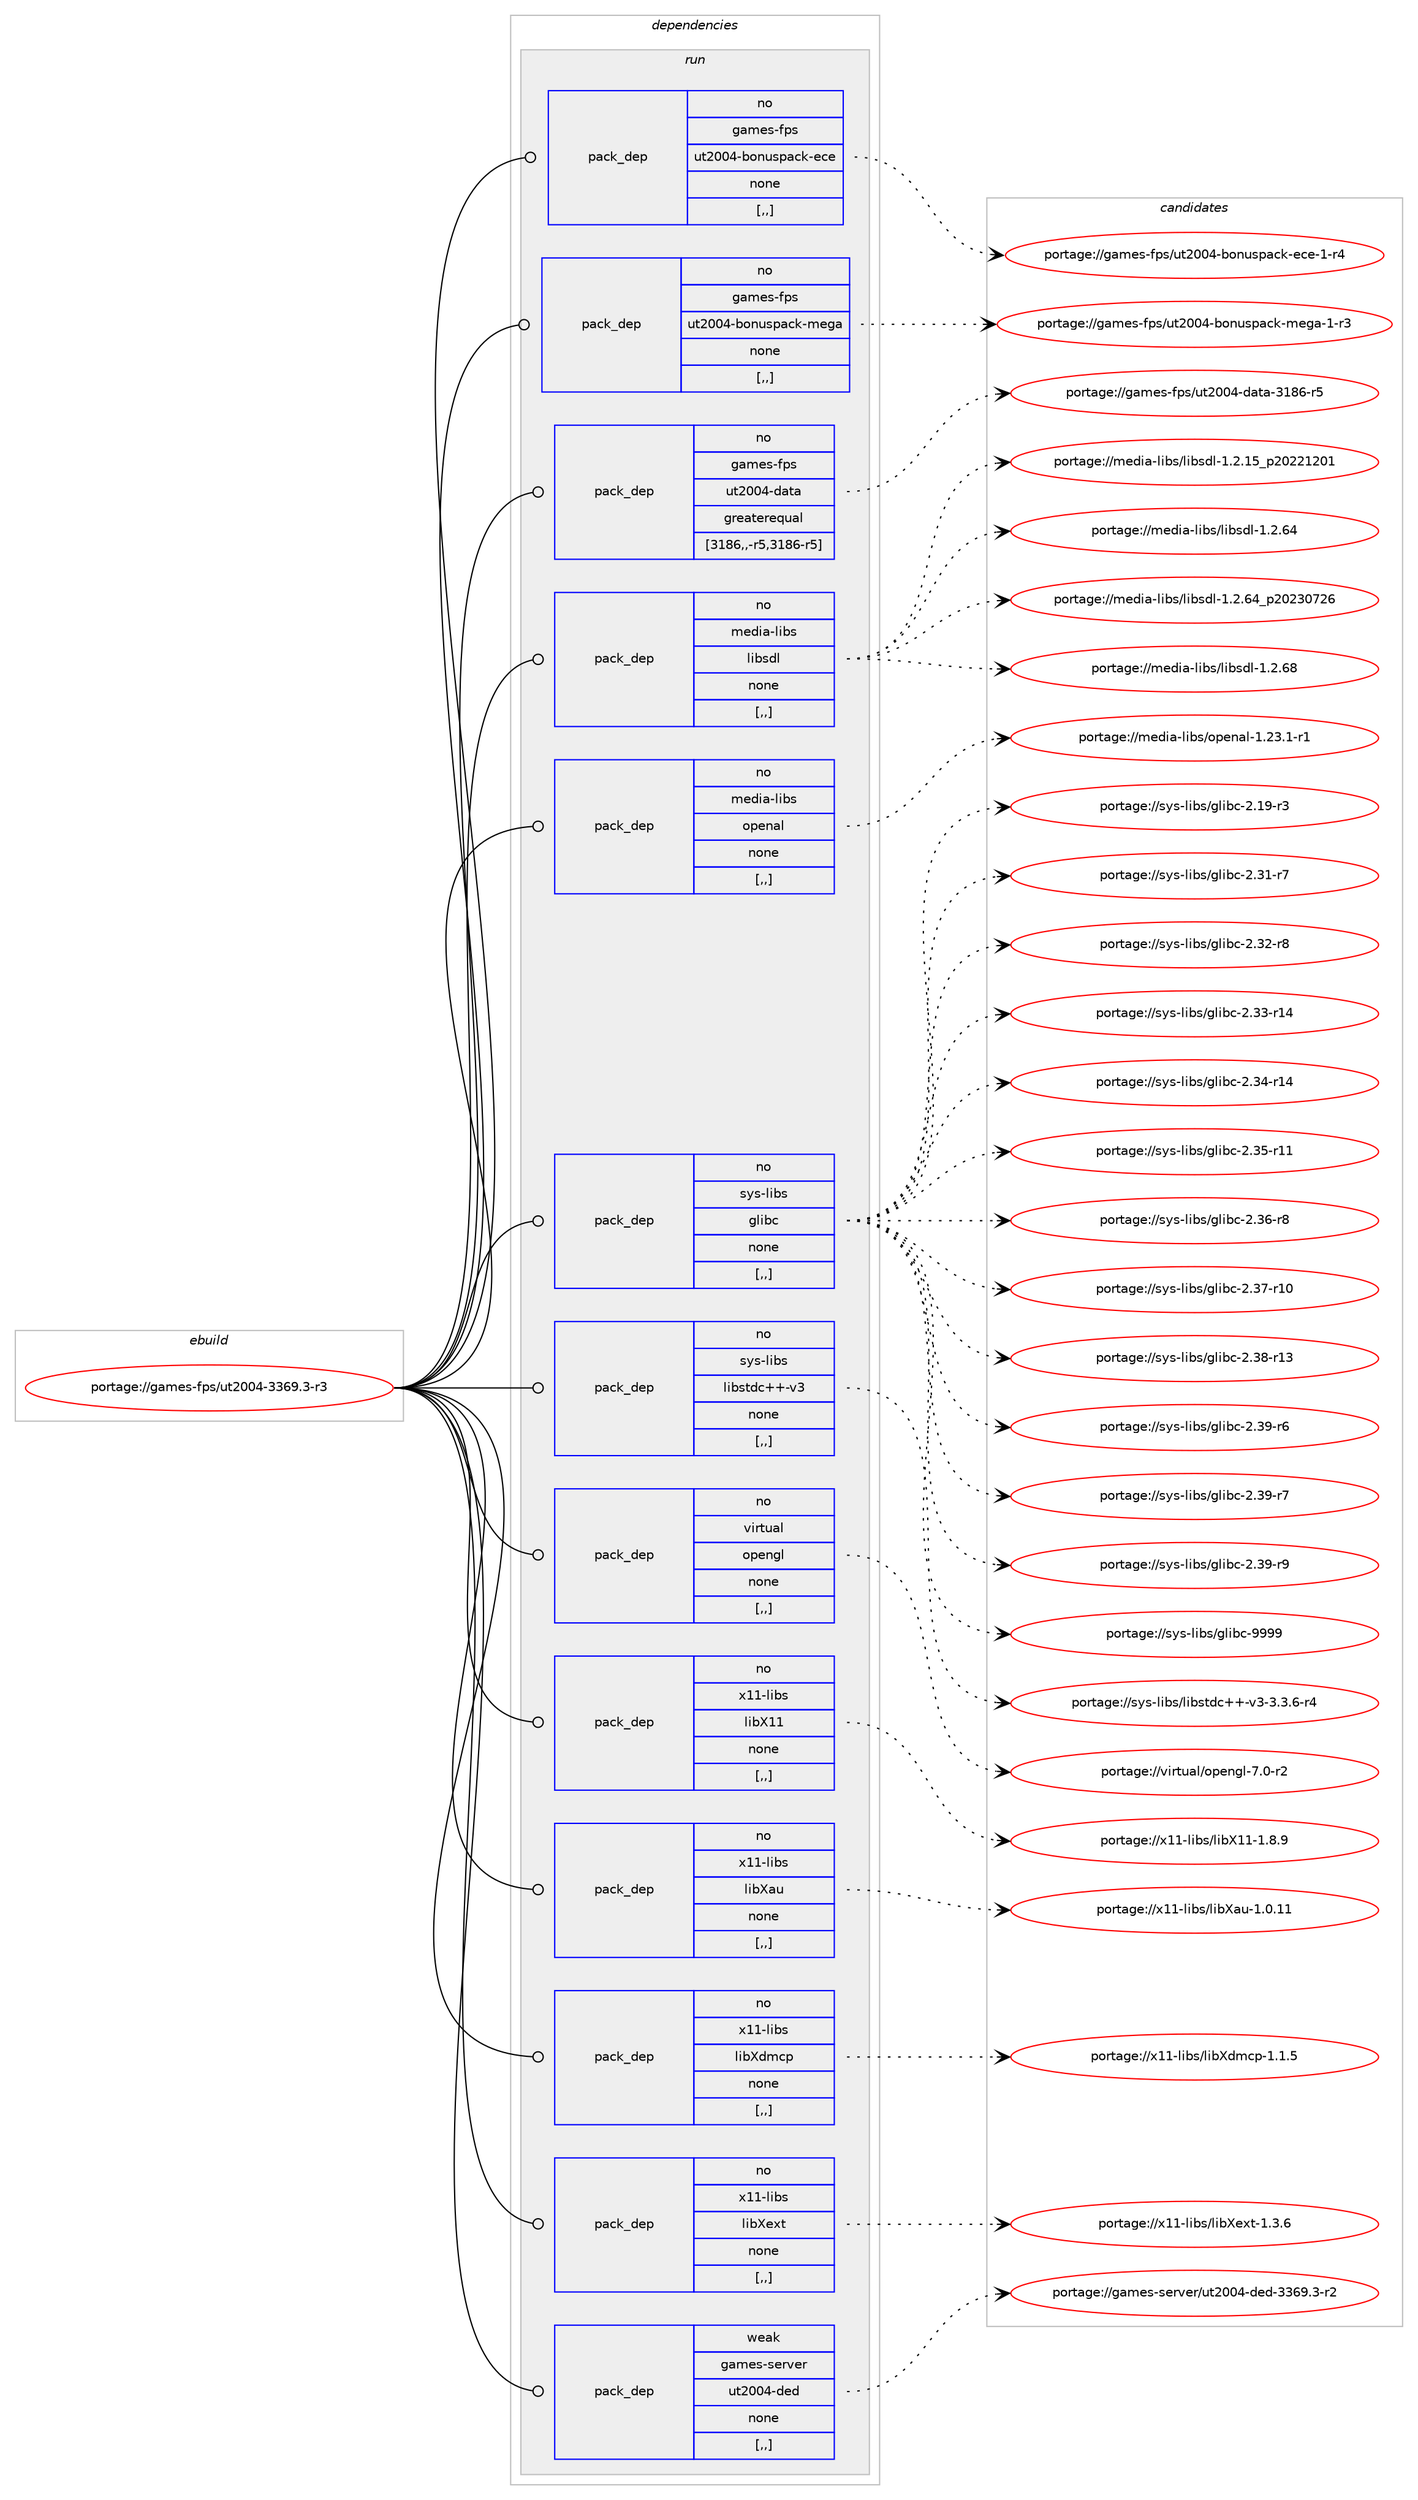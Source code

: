 digraph prolog {

# *************
# Graph options
# *************

newrank=true;
concentrate=true;
compound=true;
graph [rankdir=LR,fontname=Helvetica,fontsize=10,ranksep=1.5];#, ranksep=2.5, nodesep=0.2];
edge  [arrowhead=vee];
node  [fontname=Helvetica,fontsize=10];

# **********
# The ebuild
# **********

subgraph cluster_leftcol {
color=gray;
rank=same;
label=<<i>ebuild</i>>;
id [label="portage://games-fps/ut2004-3369.3-r3", color=red, width=4, href="../games-fps/ut2004-3369.3-r3.svg"];
}

# ****************
# The dependencies
# ****************

subgraph cluster_midcol {
color=gray;
label=<<i>dependencies</i>>;
subgraph cluster_compile {
fillcolor="#eeeeee";
style=filled;
label=<<i>compile</i>>;
}
subgraph cluster_compileandrun {
fillcolor="#eeeeee";
style=filled;
label=<<i>compile and run</i>>;
}
subgraph cluster_run {
fillcolor="#eeeeee";
style=filled;
label=<<i>run</i>>;
subgraph pack161676 {
dependency225803 [label=<<TABLE BORDER="0" CELLBORDER="1" CELLSPACING="0" CELLPADDING="4" WIDTH="220"><TR><TD ROWSPAN="6" CELLPADDING="30">pack_dep</TD></TR><TR><TD WIDTH="110">no</TD></TR><TR><TD>games-fps</TD></TR><TR><TD>ut2004-bonuspack-ece</TD></TR><TR><TD>none</TD></TR><TR><TD>[,,]</TD></TR></TABLE>>, shape=none, color=blue];
}
id:e -> dependency225803:w [weight=20,style="solid",arrowhead="odot"];
subgraph pack161677 {
dependency225804 [label=<<TABLE BORDER="0" CELLBORDER="1" CELLSPACING="0" CELLPADDING="4" WIDTH="220"><TR><TD ROWSPAN="6" CELLPADDING="30">pack_dep</TD></TR><TR><TD WIDTH="110">no</TD></TR><TR><TD>games-fps</TD></TR><TR><TD>ut2004-bonuspack-mega</TD></TR><TR><TD>none</TD></TR><TR><TD>[,,]</TD></TR></TABLE>>, shape=none, color=blue];
}
id:e -> dependency225804:w [weight=20,style="solid",arrowhead="odot"];
subgraph pack161678 {
dependency225805 [label=<<TABLE BORDER="0" CELLBORDER="1" CELLSPACING="0" CELLPADDING="4" WIDTH="220"><TR><TD ROWSPAN="6" CELLPADDING="30">pack_dep</TD></TR><TR><TD WIDTH="110">no</TD></TR><TR><TD>games-fps</TD></TR><TR><TD>ut2004-data</TD></TR><TR><TD>greaterequal</TD></TR><TR><TD>[3186,,-r5,3186-r5]</TD></TR></TABLE>>, shape=none, color=blue];
}
id:e -> dependency225805:w [weight=20,style="solid",arrowhead="odot"];
subgraph pack161679 {
dependency225806 [label=<<TABLE BORDER="0" CELLBORDER="1" CELLSPACING="0" CELLPADDING="4" WIDTH="220"><TR><TD ROWSPAN="6" CELLPADDING="30">pack_dep</TD></TR><TR><TD WIDTH="110">no</TD></TR><TR><TD>media-libs</TD></TR><TR><TD>libsdl</TD></TR><TR><TD>none</TD></TR><TR><TD>[,,]</TD></TR></TABLE>>, shape=none, color=blue];
}
id:e -> dependency225806:w [weight=20,style="solid",arrowhead="odot"];
subgraph pack161680 {
dependency225807 [label=<<TABLE BORDER="0" CELLBORDER="1" CELLSPACING="0" CELLPADDING="4" WIDTH="220"><TR><TD ROWSPAN="6" CELLPADDING="30">pack_dep</TD></TR><TR><TD WIDTH="110">no</TD></TR><TR><TD>media-libs</TD></TR><TR><TD>openal</TD></TR><TR><TD>none</TD></TR><TR><TD>[,,]</TD></TR></TABLE>>, shape=none, color=blue];
}
id:e -> dependency225807:w [weight=20,style="solid",arrowhead="odot"];
subgraph pack161681 {
dependency225808 [label=<<TABLE BORDER="0" CELLBORDER="1" CELLSPACING="0" CELLPADDING="4" WIDTH="220"><TR><TD ROWSPAN="6" CELLPADDING="30">pack_dep</TD></TR><TR><TD WIDTH="110">no</TD></TR><TR><TD>sys-libs</TD></TR><TR><TD>glibc</TD></TR><TR><TD>none</TD></TR><TR><TD>[,,]</TD></TR></TABLE>>, shape=none, color=blue];
}
id:e -> dependency225808:w [weight=20,style="solid",arrowhead="odot"];
subgraph pack161682 {
dependency225809 [label=<<TABLE BORDER="0" CELLBORDER="1" CELLSPACING="0" CELLPADDING="4" WIDTH="220"><TR><TD ROWSPAN="6" CELLPADDING="30">pack_dep</TD></TR><TR><TD WIDTH="110">no</TD></TR><TR><TD>sys-libs</TD></TR><TR><TD>libstdc++-v3</TD></TR><TR><TD>none</TD></TR><TR><TD>[,,]</TD></TR></TABLE>>, shape=none, color=blue];
}
id:e -> dependency225809:w [weight=20,style="solid",arrowhead="odot"];
subgraph pack161683 {
dependency225810 [label=<<TABLE BORDER="0" CELLBORDER="1" CELLSPACING="0" CELLPADDING="4" WIDTH="220"><TR><TD ROWSPAN="6" CELLPADDING="30">pack_dep</TD></TR><TR><TD WIDTH="110">no</TD></TR><TR><TD>virtual</TD></TR><TR><TD>opengl</TD></TR><TR><TD>none</TD></TR><TR><TD>[,,]</TD></TR></TABLE>>, shape=none, color=blue];
}
id:e -> dependency225810:w [weight=20,style="solid",arrowhead="odot"];
subgraph pack161684 {
dependency225811 [label=<<TABLE BORDER="0" CELLBORDER="1" CELLSPACING="0" CELLPADDING="4" WIDTH="220"><TR><TD ROWSPAN="6" CELLPADDING="30">pack_dep</TD></TR><TR><TD WIDTH="110">no</TD></TR><TR><TD>x11-libs</TD></TR><TR><TD>libX11</TD></TR><TR><TD>none</TD></TR><TR><TD>[,,]</TD></TR></TABLE>>, shape=none, color=blue];
}
id:e -> dependency225811:w [weight=20,style="solid",arrowhead="odot"];
subgraph pack161685 {
dependency225812 [label=<<TABLE BORDER="0" CELLBORDER="1" CELLSPACING="0" CELLPADDING="4" WIDTH="220"><TR><TD ROWSPAN="6" CELLPADDING="30">pack_dep</TD></TR><TR><TD WIDTH="110">no</TD></TR><TR><TD>x11-libs</TD></TR><TR><TD>libXau</TD></TR><TR><TD>none</TD></TR><TR><TD>[,,]</TD></TR></TABLE>>, shape=none, color=blue];
}
id:e -> dependency225812:w [weight=20,style="solid",arrowhead="odot"];
subgraph pack161686 {
dependency225813 [label=<<TABLE BORDER="0" CELLBORDER="1" CELLSPACING="0" CELLPADDING="4" WIDTH="220"><TR><TD ROWSPAN="6" CELLPADDING="30">pack_dep</TD></TR><TR><TD WIDTH="110">no</TD></TR><TR><TD>x11-libs</TD></TR><TR><TD>libXdmcp</TD></TR><TR><TD>none</TD></TR><TR><TD>[,,]</TD></TR></TABLE>>, shape=none, color=blue];
}
id:e -> dependency225813:w [weight=20,style="solid",arrowhead="odot"];
subgraph pack161687 {
dependency225814 [label=<<TABLE BORDER="0" CELLBORDER="1" CELLSPACING="0" CELLPADDING="4" WIDTH="220"><TR><TD ROWSPAN="6" CELLPADDING="30">pack_dep</TD></TR><TR><TD WIDTH="110">no</TD></TR><TR><TD>x11-libs</TD></TR><TR><TD>libXext</TD></TR><TR><TD>none</TD></TR><TR><TD>[,,]</TD></TR></TABLE>>, shape=none, color=blue];
}
id:e -> dependency225814:w [weight=20,style="solid",arrowhead="odot"];
subgraph pack161688 {
dependency225815 [label=<<TABLE BORDER="0" CELLBORDER="1" CELLSPACING="0" CELLPADDING="4" WIDTH="220"><TR><TD ROWSPAN="6" CELLPADDING="30">pack_dep</TD></TR><TR><TD WIDTH="110">weak</TD></TR><TR><TD>games-server</TD></TR><TR><TD>ut2004-ded</TD></TR><TR><TD>none</TD></TR><TR><TD>[,,]</TD></TR></TABLE>>, shape=none, color=blue];
}
id:e -> dependency225815:w [weight=20,style="solid",arrowhead="odot"];
}
}

# **************
# The candidates
# **************

subgraph cluster_choices {
rank=same;
color=gray;
label=<<i>candidates</i>>;

subgraph choice161676 {
color=black;
nodesep=1;
choice1039710910111545102112115471171165048485245981111101171151129799107451019910145494511452 [label="portage://games-fps/ut2004-bonuspack-ece-1-r4", color=red, width=4,href="../games-fps/ut2004-bonuspack-ece-1-r4.svg"];
dependency225803:e -> choice1039710910111545102112115471171165048485245981111101171151129799107451019910145494511452:w [style=dotted,weight="100"];
}
subgraph choice161677 {
color=black;
nodesep=1;
choice1039710910111545102112115471171165048485245981111101171151129799107451091011039745494511451 [label="portage://games-fps/ut2004-bonuspack-mega-1-r3", color=red, width=4,href="../games-fps/ut2004-bonuspack-mega-1-r3.svg"];
dependency225804:e -> choice1039710910111545102112115471171165048485245981111101171151129799107451091011039745494511451:w [style=dotted,weight="100"];
}
subgraph choice161678 {
color=black;
nodesep=1;
choice1039710910111545102112115471171165048485245100971169745514956544511453 [label="portage://games-fps/ut2004-data-3186-r5", color=red, width=4,href="../games-fps/ut2004-data-3186-r5.svg"];
dependency225805:e -> choice1039710910111545102112115471171165048485245100971169745514956544511453:w [style=dotted,weight="100"];
}
subgraph choice161679 {
color=black;
nodesep=1;
choice109101100105974510810598115471081059811510010845494650464953951125048505049504849 [label="portage://media-libs/libsdl-1.2.15_p20221201", color=red, width=4,href="../media-libs/libsdl-1.2.15_p20221201.svg"];
choice109101100105974510810598115471081059811510010845494650465452 [label="portage://media-libs/libsdl-1.2.64", color=red, width=4,href="../media-libs/libsdl-1.2.64.svg"];
choice109101100105974510810598115471081059811510010845494650465452951125048505148555054 [label="portage://media-libs/libsdl-1.2.64_p20230726", color=red, width=4,href="../media-libs/libsdl-1.2.64_p20230726.svg"];
choice109101100105974510810598115471081059811510010845494650465456 [label="portage://media-libs/libsdl-1.2.68", color=red, width=4,href="../media-libs/libsdl-1.2.68.svg"];
dependency225806:e -> choice109101100105974510810598115471081059811510010845494650464953951125048505049504849:w [style=dotted,weight="100"];
dependency225806:e -> choice109101100105974510810598115471081059811510010845494650465452:w [style=dotted,weight="100"];
dependency225806:e -> choice109101100105974510810598115471081059811510010845494650465452951125048505148555054:w [style=dotted,weight="100"];
dependency225806:e -> choice109101100105974510810598115471081059811510010845494650465456:w [style=dotted,weight="100"];
}
subgraph choice161680 {
color=black;
nodesep=1;
choice1091011001059745108105981154711111210111097108454946505146494511449 [label="portage://media-libs/openal-1.23.1-r1", color=red, width=4,href="../media-libs/openal-1.23.1-r1.svg"];
dependency225807:e -> choice1091011001059745108105981154711111210111097108454946505146494511449:w [style=dotted,weight="100"];
}
subgraph choice161681 {
color=black;
nodesep=1;
choice115121115451081059811547103108105989945504649574511451 [label="portage://sys-libs/glibc-2.19-r3", color=red, width=4,href="../sys-libs/glibc-2.19-r3.svg"];
choice115121115451081059811547103108105989945504651494511455 [label="portage://sys-libs/glibc-2.31-r7", color=red, width=4,href="../sys-libs/glibc-2.31-r7.svg"];
choice115121115451081059811547103108105989945504651504511456 [label="portage://sys-libs/glibc-2.32-r8", color=red, width=4,href="../sys-libs/glibc-2.32-r8.svg"];
choice11512111545108105981154710310810598994550465151451144952 [label="portage://sys-libs/glibc-2.33-r14", color=red, width=4,href="../sys-libs/glibc-2.33-r14.svg"];
choice11512111545108105981154710310810598994550465152451144952 [label="portage://sys-libs/glibc-2.34-r14", color=red, width=4,href="../sys-libs/glibc-2.34-r14.svg"];
choice11512111545108105981154710310810598994550465153451144949 [label="portage://sys-libs/glibc-2.35-r11", color=red, width=4,href="../sys-libs/glibc-2.35-r11.svg"];
choice115121115451081059811547103108105989945504651544511456 [label="portage://sys-libs/glibc-2.36-r8", color=red, width=4,href="../sys-libs/glibc-2.36-r8.svg"];
choice11512111545108105981154710310810598994550465155451144948 [label="portage://sys-libs/glibc-2.37-r10", color=red, width=4,href="../sys-libs/glibc-2.37-r10.svg"];
choice11512111545108105981154710310810598994550465156451144951 [label="portage://sys-libs/glibc-2.38-r13", color=red, width=4,href="../sys-libs/glibc-2.38-r13.svg"];
choice115121115451081059811547103108105989945504651574511454 [label="portage://sys-libs/glibc-2.39-r6", color=red, width=4,href="../sys-libs/glibc-2.39-r6.svg"];
choice115121115451081059811547103108105989945504651574511455 [label="portage://sys-libs/glibc-2.39-r7", color=red, width=4,href="../sys-libs/glibc-2.39-r7.svg"];
choice115121115451081059811547103108105989945504651574511457 [label="portage://sys-libs/glibc-2.39-r9", color=red, width=4,href="../sys-libs/glibc-2.39-r9.svg"];
choice11512111545108105981154710310810598994557575757 [label="portage://sys-libs/glibc-9999", color=red, width=4,href="../sys-libs/glibc-9999.svg"];
dependency225808:e -> choice115121115451081059811547103108105989945504649574511451:w [style=dotted,weight="100"];
dependency225808:e -> choice115121115451081059811547103108105989945504651494511455:w [style=dotted,weight="100"];
dependency225808:e -> choice115121115451081059811547103108105989945504651504511456:w [style=dotted,weight="100"];
dependency225808:e -> choice11512111545108105981154710310810598994550465151451144952:w [style=dotted,weight="100"];
dependency225808:e -> choice11512111545108105981154710310810598994550465152451144952:w [style=dotted,weight="100"];
dependency225808:e -> choice11512111545108105981154710310810598994550465153451144949:w [style=dotted,weight="100"];
dependency225808:e -> choice115121115451081059811547103108105989945504651544511456:w [style=dotted,weight="100"];
dependency225808:e -> choice11512111545108105981154710310810598994550465155451144948:w [style=dotted,weight="100"];
dependency225808:e -> choice11512111545108105981154710310810598994550465156451144951:w [style=dotted,weight="100"];
dependency225808:e -> choice115121115451081059811547103108105989945504651574511454:w [style=dotted,weight="100"];
dependency225808:e -> choice115121115451081059811547103108105989945504651574511455:w [style=dotted,weight="100"];
dependency225808:e -> choice115121115451081059811547103108105989945504651574511457:w [style=dotted,weight="100"];
dependency225808:e -> choice11512111545108105981154710310810598994557575757:w [style=dotted,weight="100"];
}
subgraph choice161682 {
color=black;
nodesep=1;
choice1151211154510810598115471081059811511610099434345118514551465146544511452 [label="portage://sys-libs/libstdc++-v3-3.3.6-r4", color=red, width=4,href="../sys-libs/libstdc++-v3-3.3.6-r4.svg"];
dependency225809:e -> choice1151211154510810598115471081059811511610099434345118514551465146544511452:w [style=dotted,weight="100"];
}
subgraph choice161683 {
color=black;
nodesep=1;
choice1181051141161179710847111112101110103108455546484511450 [label="portage://virtual/opengl-7.0-r2", color=red, width=4,href="../virtual/opengl-7.0-r2.svg"];
dependency225810:e -> choice1181051141161179710847111112101110103108455546484511450:w [style=dotted,weight="100"];
}
subgraph choice161684 {
color=black;
nodesep=1;
choice120494945108105981154710810598884949454946564657 [label="portage://x11-libs/libX11-1.8.9", color=red, width=4,href="../x11-libs/libX11-1.8.9.svg"];
dependency225811:e -> choice120494945108105981154710810598884949454946564657:w [style=dotted,weight="100"];
}
subgraph choice161685 {
color=black;
nodesep=1;
choice120494945108105981154710810598889711745494648464949 [label="portage://x11-libs/libXau-1.0.11", color=red, width=4,href="../x11-libs/libXau-1.0.11.svg"];
dependency225812:e -> choice120494945108105981154710810598889711745494648464949:w [style=dotted,weight="100"];
}
subgraph choice161686 {
color=black;
nodesep=1;
choice1204949451081059811547108105988810010999112454946494653 [label="portage://x11-libs/libXdmcp-1.1.5", color=red, width=4,href="../x11-libs/libXdmcp-1.1.5.svg"];
dependency225813:e -> choice1204949451081059811547108105988810010999112454946494653:w [style=dotted,weight="100"];
}
subgraph choice161687 {
color=black;
nodesep=1;
choice12049494510810598115471081059888101120116454946514654 [label="portage://x11-libs/libXext-1.3.6", color=red, width=4,href="../x11-libs/libXext-1.3.6.svg"];
dependency225814:e -> choice12049494510810598115471081059888101120116454946514654:w [style=dotted,weight="100"];
}
subgraph choice161688 {
color=black;
nodesep=1;
choice1039710910111545115101114118101114471171165048485245100101100455151545746514511450 [label="portage://games-server/ut2004-ded-3369.3-r2", color=red, width=4,href="../games-server/ut2004-ded-3369.3-r2.svg"];
dependency225815:e -> choice1039710910111545115101114118101114471171165048485245100101100455151545746514511450:w [style=dotted,weight="100"];
}
}

}
